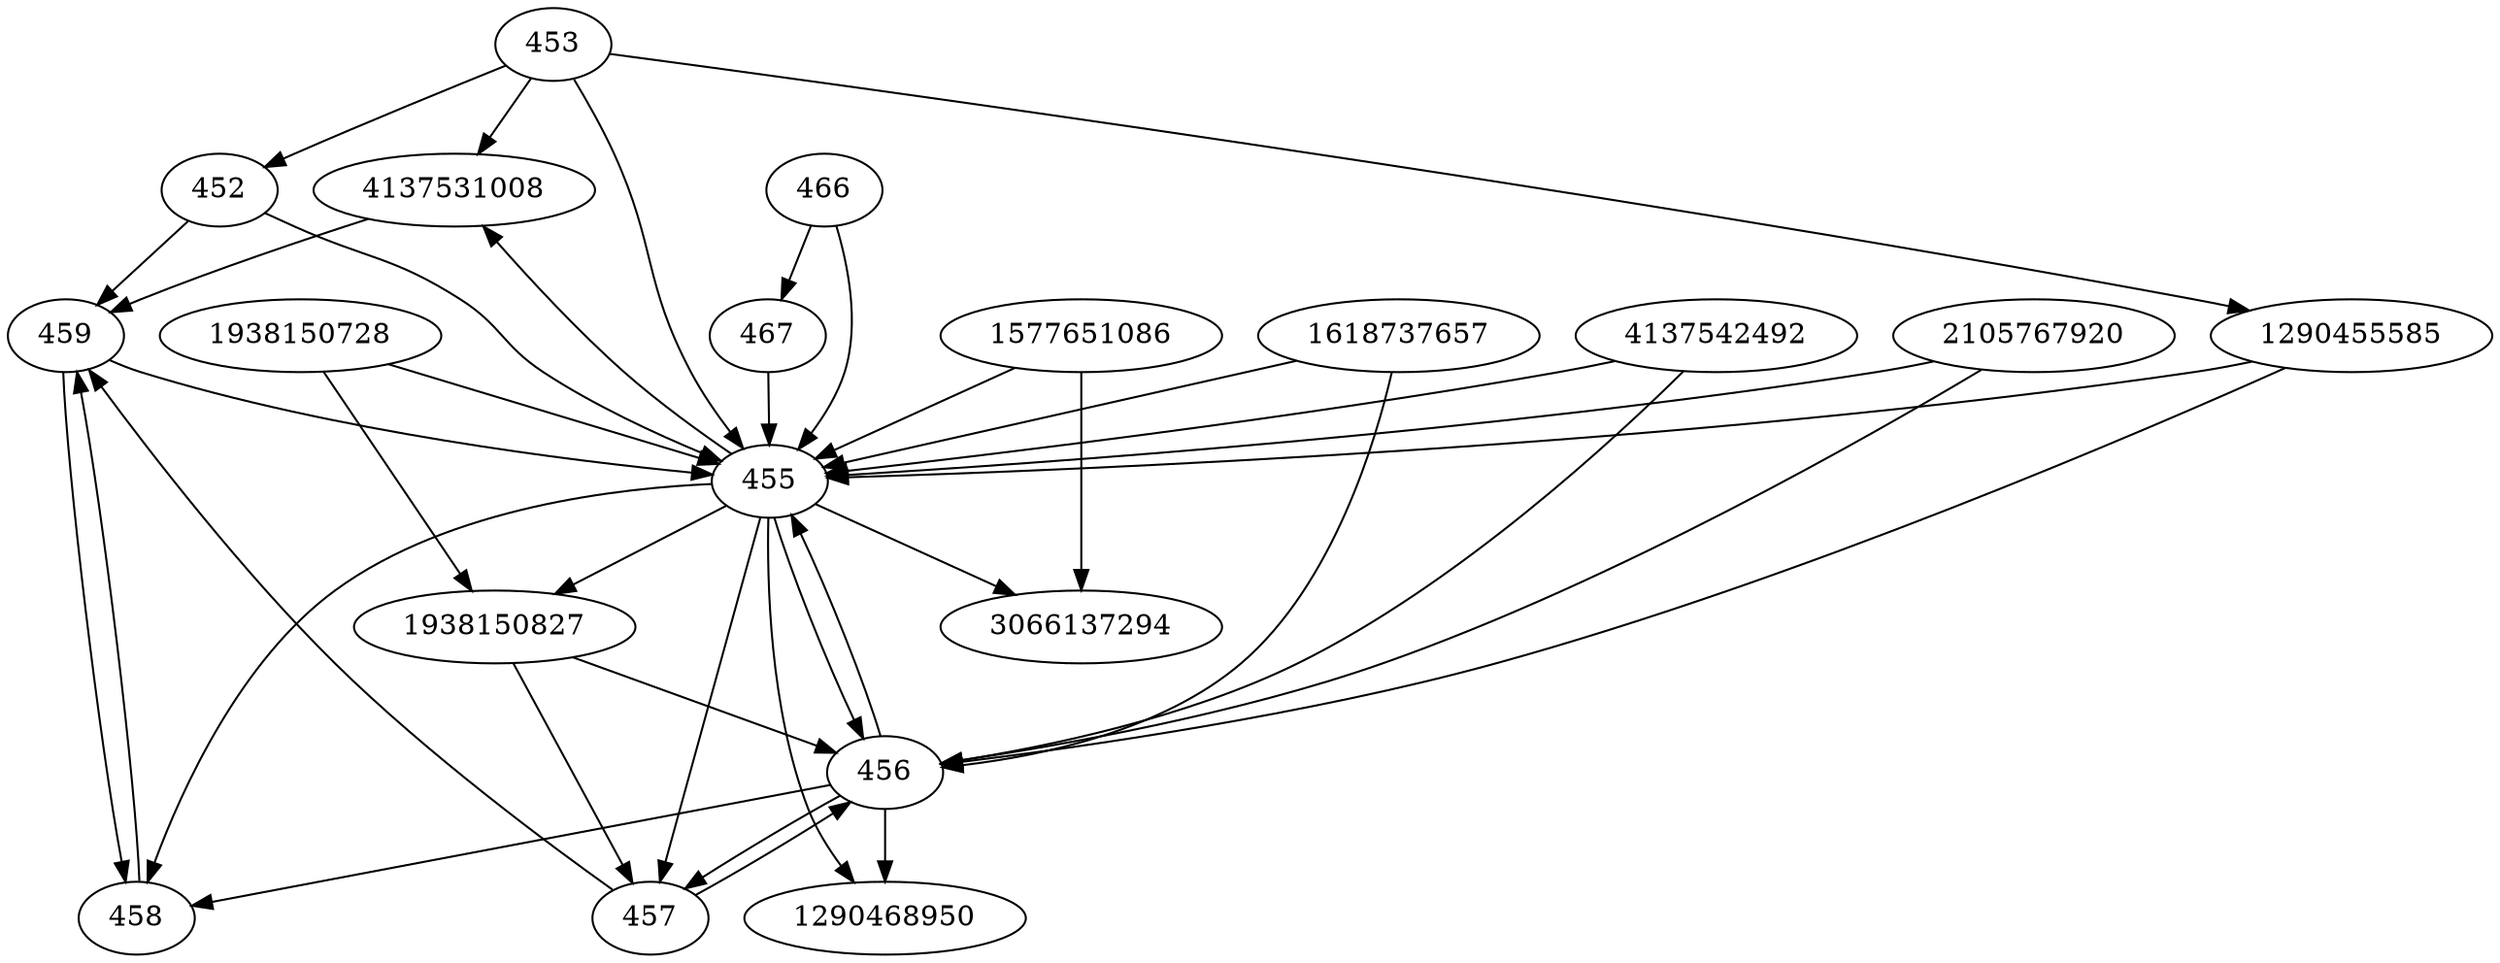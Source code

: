 strict digraph  {
4137531008;
1290455585;
452;
453;
455;
456;
1938150728;
458;
459;
1938150827;
457;
1577651086;
3066137294;
2105767920;
466;
467;
1290468950;
1618737657;
4137542492;
4137531008 -> 459;
1290455585 -> 455;
1290455585 -> 456;
452 -> 455;
452 -> 459;
453 -> 452;
453 -> 4137531008;
453 -> 1290455585;
453 -> 455;
455 -> 458;
455 -> 456;
455 -> 4137531008;
455 -> 1290468950;
455 -> 1938150827;
455 -> 457;
455 -> 3066137294;
456 -> 457;
456 -> 458;
456 -> 455;
456 -> 1290468950;
1938150728 -> 1938150827;
1938150728 -> 455;
458 -> 459;
459 -> 458;
459 -> 455;
1938150827 -> 456;
1938150827 -> 457;
457 -> 459;
457 -> 456;
1577651086 -> 3066137294;
1577651086 -> 455;
2105767920 -> 455;
2105767920 -> 456;
466 -> 467;
466 -> 455;
467 -> 455;
1618737657 -> 455;
1618737657 -> 456;
4137542492 -> 455;
4137542492 -> 456;
}
